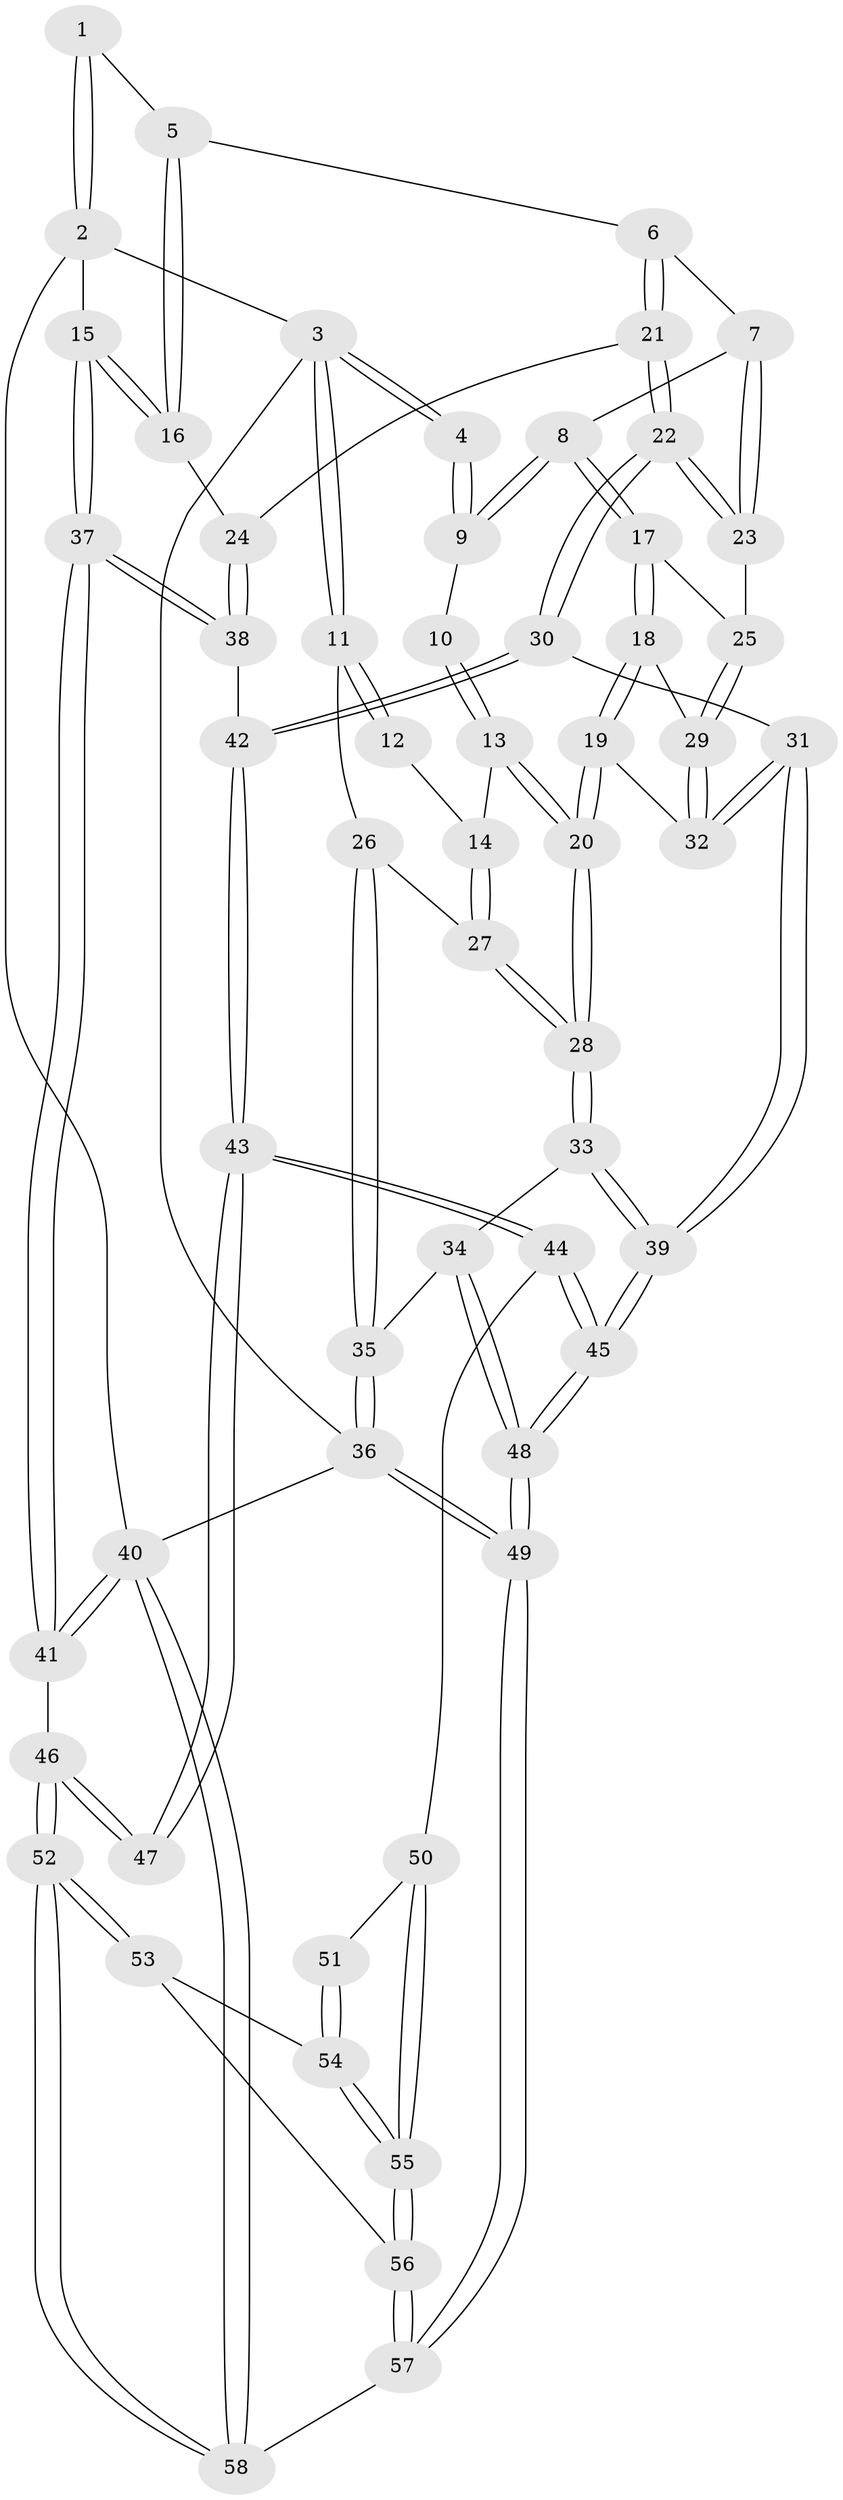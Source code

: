 // Generated by graph-tools (version 1.1) at 2025/51/03/09/25 03:51:12]
// undirected, 58 vertices, 142 edges
graph export_dot {
graph [start="1"]
  node [color=gray90,style=filled];
  1 [pos="+0.7762332001283725+0"];
  2 [pos="+1+0"];
  3 [pos="+0+0"];
  4 [pos="+0.45403003663847447+0"];
  5 [pos="+0.6714898248058463+0.201066965457793"];
  6 [pos="+0.623971024714057+0.23022303322894602"];
  7 [pos="+0.5182928887400946+0.22570020869193105"];
  8 [pos="+0.41406493050612314+0.19148667027006505"];
  9 [pos="+0.4049904756278735+0.17810264860836195"];
  10 [pos="+0.33276246513778496+0.17626096640541278"];
  11 [pos="+0+0"];
  12 [pos="+0.30151326360304753+0.16282612834677315"];
  13 [pos="+0.16695085639075488+0.3109607951162422"];
  14 [pos="+0.015080699843621282+0.24313248995089287"];
  15 [pos="+1+0.24032043212118012"];
  16 [pos="+0.8893363811217291+0.3021347690527461"];
  17 [pos="+0.37133871404661734+0.3428666237051798"];
  18 [pos="+0.321059574716181+0.4138053601934063"];
  19 [pos="+0.29270067302780456+0.4442440089470455"];
  20 [pos="+0.2584072240467712+0.46573041310868646"];
  21 [pos="+0.6677183787684454+0.47863955889297344"];
  22 [pos="+0.6469236149113143+0.4990093346847136"];
  23 [pos="+0.5265700094684773+0.4076747087224318"];
  24 [pos="+0.7465118034401755+0.4615721515442663"];
  25 [pos="+0.482852578458753+0.4126231644859672"];
  26 [pos="+0+0.17215989589757758"];
  27 [pos="+0+0.18310441469673072"];
  28 [pos="+0.24578328620978415+0.4912062503918343"];
  29 [pos="+0.46403015019064775+0.4577335898237045"];
  30 [pos="+0.6157419712929555+0.5679115112175729"];
  31 [pos="+0.5391166126796634+0.5985804396604357"];
  32 [pos="+0.4751496710787057+0.5240991289114382"];
  33 [pos="+0.2100999443104244+0.5736227559777651"];
  34 [pos="+0.15043076179424758+0.6025169433698061"];
  35 [pos="+0+0.5269081393938223"];
  36 [pos="+0+1"];
  37 [pos="+1+0.6441251655300766"];
  38 [pos="+0.913478224724408+0.5964236586971967"];
  39 [pos="+0.43840018779011497+0.700495975628005"];
  40 [pos="+1+1"];
  41 [pos="+1+0.7411971724776573"];
  42 [pos="+0.709043514404484+0.677525590146739"];
  43 [pos="+0.7170053619554116+0.7262539270066152"];
  44 [pos="+0.561043545987441+0.8495503266701351"];
  45 [pos="+0.4476926504374501+0.8115419728022303"];
  46 [pos="+0.8949303717894532+0.8363842802735393"];
  47 [pos="+0.8160256952050591+0.8273797940112747"];
  48 [pos="+0.13350044575825168+1"];
  49 [pos="+0.11567011707493695+1"];
  50 [pos="+0.5787263860946746+0.8700769943313091"];
  51 [pos="+0.8020134292944417+0.8397912971196877"];
  52 [pos="+0.826472968427863+1"];
  53 [pos="+0.7440723097623881+0.9350319262849823"];
  54 [pos="+0.7422270239884323+0.9180183954344879"];
  55 [pos="+0.6120200137865363+0.9295014316327345"];
  56 [pos="+0.6152029961994617+1"];
  57 [pos="+0.6044790448002296+1"];
  58 [pos="+0.8245180073713464+1"];
  1 -- 2;
  1 -- 2;
  1 -- 5;
  2 -- 3;
  2 -- 15;
  2 -- 40;
  3 -- 4;
  3 -- 4;
  3 -- 11;
  3 -- 11;
  3 -- 36;
  4 -- 9;
  4 -- 9;
  5 -- 6;
  5 -- 16;
  5 -- 16;
  6 -- 7;
  6 -- 21;
  6 -- 21;
  7 -- 8;
  7 -- 23;
  7 -- 23;
  8 -- 9;
  8 -- 9;
  8 -- 17;
  8 -- 17;
  9 -- 10;
  10 -- 13;
  10 -- 13;
  11 -- 12;
  11 -- 12;
  11 -- 26;
  12 -- 14;
  13 -- 14;
  13 -- 20;
  13 -- 20;
  14 -- 27;
  14 -- 27;
  15 -- 16;
  15 -- 16;
  15 -- 37;
  15 -- 37;
  16 -- 24;
  17 -- 18;
  17 -- 18;
  17 -- 25;
  18 -- 19;
  18 -- 19;
  18 -- 29;
  19 -- 20;
  19 -- 20;
  19 -- 32;
  20 -- 28;
  20 -- 28;
  21 -- 22;
  21 -- 22;
  21 -- 24;
  22 -- 23;
  22 -- 23;
  22 -- 30;
  22 -- 30;
  23 -- 25;
  24 -- 38;
  24 -- 38;
  25 -- 29;
  25 -- 29;
  26 -- 27;
  26 -- 35;
  26 -- 35;
  27 -- 28;
  27 -- 28;
  28 -- 33;
  28 -- 33;
  29 -- 32;
  29 -- 32;
  30 -- 31;
  30 -- 42;
  30 -- 42;
  31 -- 32;
  31 -- 32;
  31 -- 39;
  31 -- 39;
  33 -- 34;
  33 -- 39;
  33 -- 39;
  34 -- 35;
  34 -- 48;
  34 -- 48;
  35 -- 36;
  35 -- 36;
  36 -- 49;
  36 -- 49;
  36 -- 40;
  37 -- 38;
  37 -- 38;
  37 -- 41;
  37 -- 41;
  38 -- 42;
  39 -- 45;
  39 -- 45;
  40 -- 41;
  40 -- 41;
  40 -- 58;
  40 -- 58;
  41 -- 46;
  42 -- 43;
  42 -- 43;
  43 -- 44;
  43 -- 44;
  43 -- 47;
  43 -- 47;
  44 -- 45;
  44 -- 45;
  44 -- 50;
  45 -- 48;
  45 -- 48;
  46 -- 47;
  46 -- 47;
  46 -- 52;
  46 -- 52;
  48 -- 49;
  48 -- 49;
  49 -- 57;
  49 -- 57;
  50 -- 51;
  50 -- 55;
  50 -- 55;
  51 -- 54;
  51 -- 54;
  52 -- 53;
  52 -- 53;
  52 -- 58;
  52 -- 58;
  53 -- 54;
  53 -- 56;
  54 -- 55;
  54 -- 55;
  55 -- 56;
  55 -- 56;
  56 -- 57;
  56 -- 57;
  57 -- 58;
}
